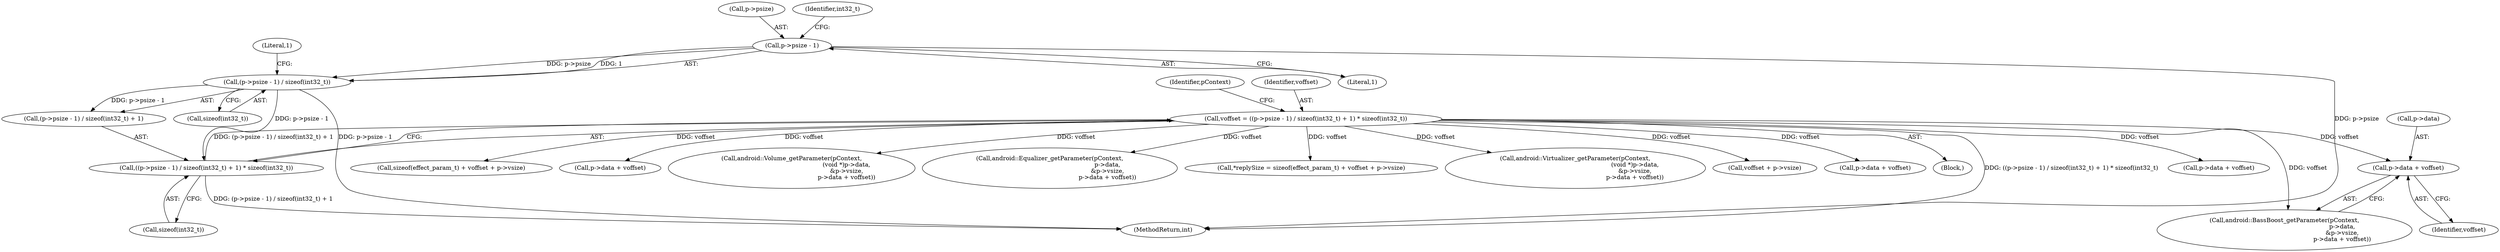 digraph "0_Android_aeea52da00d210587fb3ed895de3d5f2e0264c88_4@pointer" {
"1000417" [label="(Call,p->data + voffset)"];
"1000382" [label="(Call,voffset = ((p->psize - 1) / sizeof(int32_t) + 1) * sizeof(int32_t))"];
"1000384" [label="(Call,((p->psize - 1) / sizeof(int32_t) + 1) * sizeof(int32_t))"];
"1000386" [label="(Call,(p->psize - 1) / sizeof(int32_t))"];
"1000387" [label="(Call,p->psize - 1)"];
"1000444" [label="(Call,p->data + voffset)"];
"1000387" [label="(Call,p->psize - 1)"];
"1000388" [label="(Call,p->psize)"];
"1000382" [label="(Call,voffset = ((p->psize - 1) / sizeof(int32_t) + 1) * sizeof(int32_t))"];
"1000385" [label="(Call,(p->psize - 1) / sizeof(int32_t) + 1)"];
"1000386" [label="(Call,(p->psize - 1) / sizeof(int32_t))"];
"1000496" [label="(Call,p->data + voffset)"];
"1000485" [label="(Call,android::Volume_getParameter(pContext,\n                                                          (void *)p->data,\n                                                          &p->vsize,\n                                                          p->data + voffset))"];
"1000504" [label="(Call,sizeof(effect_param_t) + voffset + p->vsize)"];
"1000418" [label="(Call,p->data)"];
"1000391" [label="(Literal,1)"];
"1000460" [label="(Call,android::Equalizer_getParameter(pContext,\n                                                             p->data,\n                                                             &p->vsize,\n                                                             p->data + voffset))"];
"1000501" [label="(Call,*replySize = sizeof(effect_param_t) + voffset + p->vsize)"];
"1000393" [label="(Identifier,int32_t)"];
"1000421" [label="(Identifier,voffset)"];
"1000433" [label="(Call,android::Virtualizer_getParameter(pContext,\n                                                               (void *)p->data,\n                                                               &p->vsize,\n                                                               p->data + voffset))"];
"1000400" [label="(Identifier,pContext)"];
"1000507" [label="(Call,voffset + p->vsize)"];
"1000383" [label="(Identifier,voffset)"];
"1001260" [label="(MethodReturn,int)"];
"1000408" [label="(Call,android::BassBoost_getParameter(pContext,\n                                                             p->data,\n                                                             &p->vsize,\n                                                             p->data + voffset))"];
"1000469" [label="(Call,p->data + voffset)"];
"1000417" [label="(Call,p->data + voffset)"];
"1000395" [label="(Call,sizeof(int32_t))"];
"1000394" [label="(Literal,1)"];
"1000384" [label="(Call,((p->psize - 1) / sizeof(int32_t) + 1) * sizeof(int32_t))"];
"1000392" [label="(Call,sizeof(int32_t))"];
"1000318" [label="(Block,)"];
"1000417" -> "1000408"  [label="AST: "];
"1000417" -> "1000421"  [label="CFG: "];
"1000418" -> "1000417"  [label="AST: "];
"1000421" -> "1000417"  [label="AST: "];
"1000408" -> "1000417"  [label="CFG: "];
"1000382" -> "1000417"  [label="DDG: voffset"];
"1000382" -> "1000318"  [label="AST: "];
"1000382" -> "1000384"  [label="CFG: "];
"1000383" -> "1000382"  [label="AST: "];
"1000384" -> "1000382"  [label="AST: "];
"1000400" -> "1000382"  [label="CFG: "];
"1000382" -> "1001260"  [label="DDG: ((p->psize - 1) / sizeof(int32_t) + 1) * sizeof(int32_t)"];
"1000384" -> "1000382"  [label="DDG: (p->psize - 1) / sizeof(int32_t) + 1"];
"1000382" -> "1000408"  [label="DDG: voffset"];
"1000382" -> "1000433"  [label="DDG: voffset"];
"1000382" -> "1000444"  [label="DDG: voffset"];
"1000382" -> "1000460"  [label="DDG: voffset"];
"1000382" -> "1000469"  [label="DDG: voffset"];
"1000382" -> "1000485"  [label="DDG: voffset"];
"1000382" -> "1000496"  [label="DDG: voffset"];
"1000382" -> "1000501"  [label="DDG: voffset"];
"1000382" -> "1000504"  [label="DDG: voffset"];
"1000382" -> "1000507"  [label="DDG: voffset"];
"1000384" -> "1000395"  [label="CFG: "];
"1000385" -> "1000384"  [label="AST: "];
"1000395" -> "1000384"  [label="AST: "];
"1000384" -> "1001260"  [label="DDG: (p->psize - 1) / sizeof(int32_t) + 1"];
"1000386" -> "1000384"  [label="DDG: p->psize - 1"];
"1000386" -> "1000385"  [label="AST: "];
"1000386" -> "1000392"  [label="CFG: "];
"1000387" -> "1000386"  [label="AST: "];
"1000392" -> "1000386"  [label="AST: "];
"1000394" -> "1000386"  [label="CFG: "];
"1000386" -> "1001260"  [label="DDG: p->psize - 1"];
"1000386" -> "1000385"  [label="DDG: p->psize - 1"];
"1000387" -> "1000386"  [label="DDG: p->psize"];
"1000387" -> "1000386"  [label="DDG: 1"];
"1000387" -> "1000391"  [label="CFG: "];
"1000388" -> "1000387"  [label="AST: "];
"1000391" -> "1000387"  [label="AST: "];
"1000393" -> "1000387"  [label="CFG: "];
"1000387" -> "1001260"  [label="DDG: p->psize"];
}

